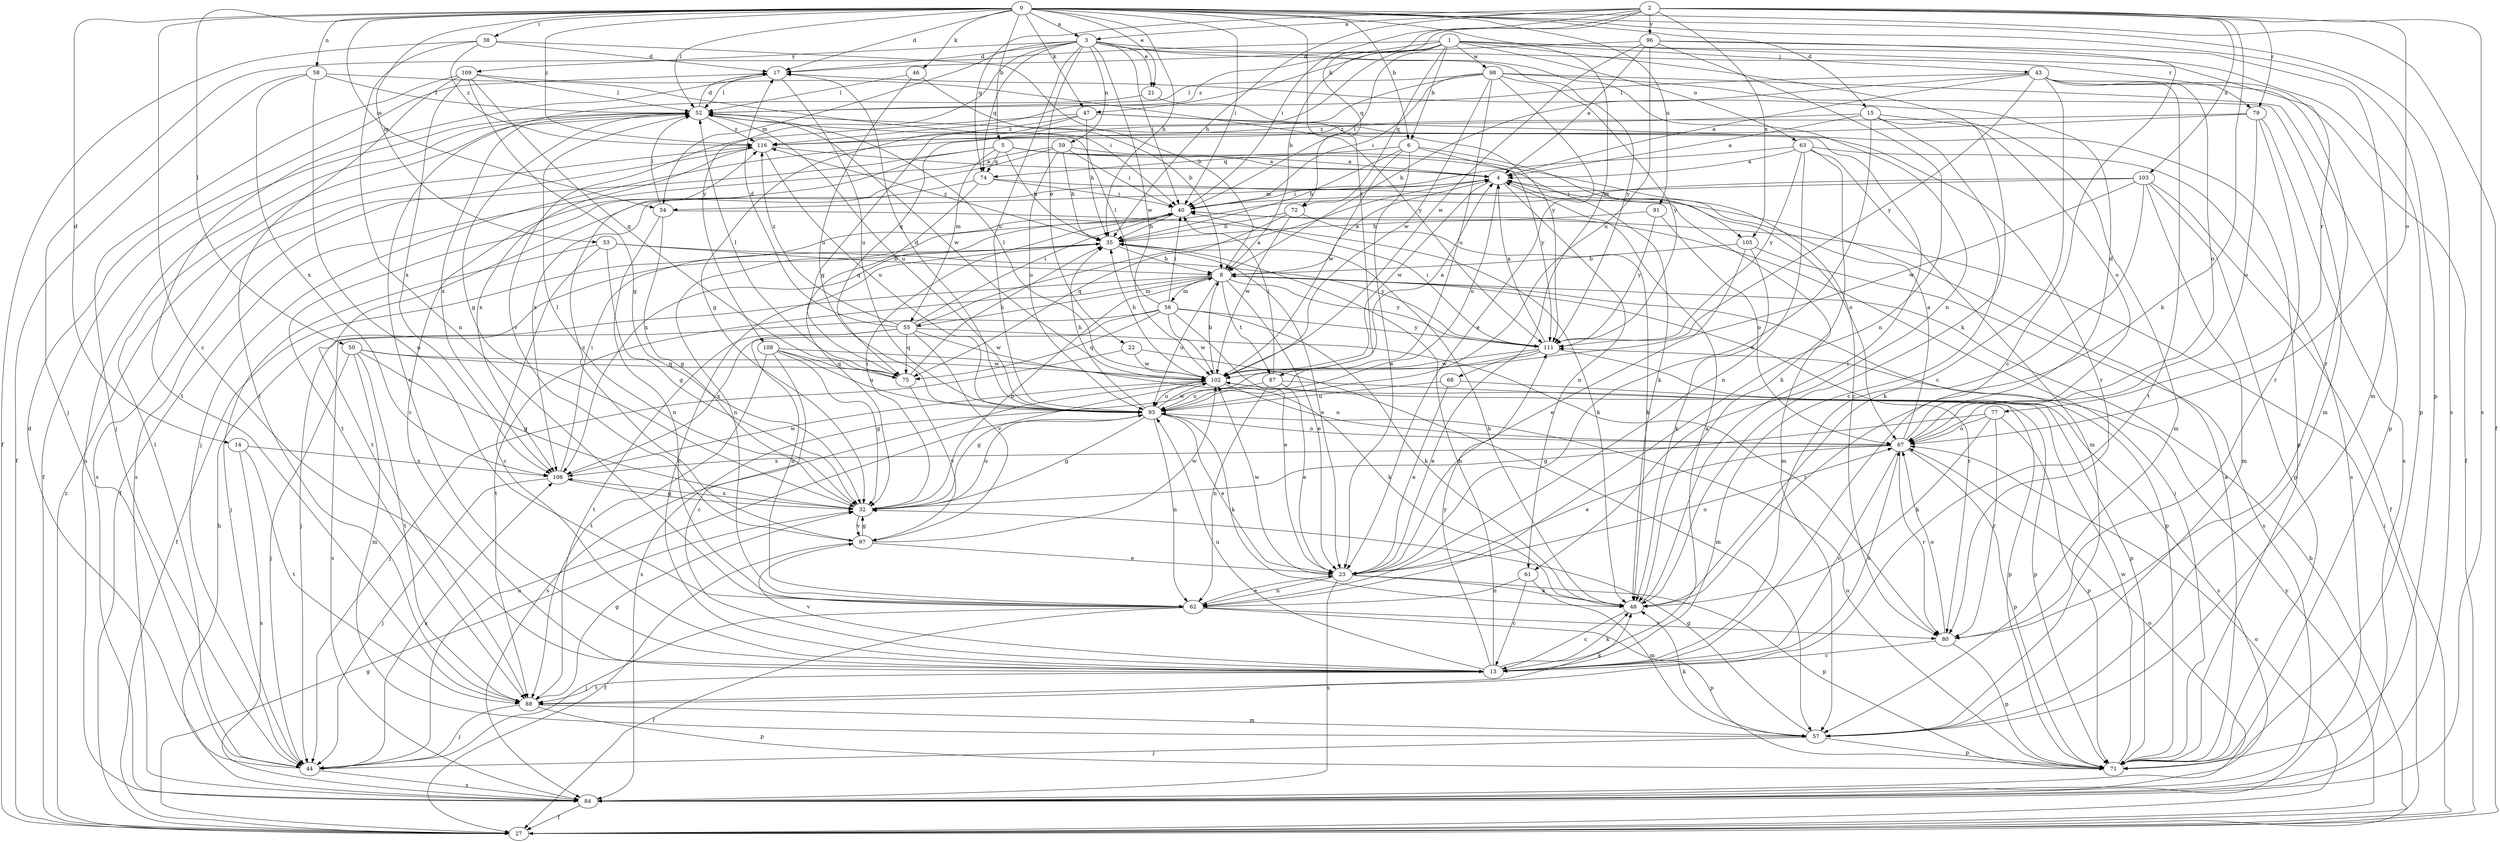 strict digraph  {
0;
1;
2;
3;
4;
5;
6;
8;
13;
14;
15;
17;
21;
22;
23;
27;
32;
35;
38;
40;
43;
44;
46;
47;
48;
50;
52;
53;
54;
55;
56;
57;
58;
59;
61;
62;
63;
67;
68;
71;
72;
74;
75;
77;
79;
80;
84;
87;
88;
91;
93;
96;
97;
98;
102;
103;
105;
106;
108;
109;
111;
116;
0 -> 3  [label=a];
0 -> 5  [label=b];
0 -> 6  [label=b];
0 -> 13  [label=c];
0 -> 14  [label=d];
0 -> 15  [label=d];
0 -> 17  [label=d];
0 -> 21  [label=e];
0 -> 27  [label=f];
0 -> 35  [label=h];
0 -> 38  [label=i];
0 -> 40  [label=i];
0 -> 46  [label=k];
0 -> 47  [label=k];
0 -> 50  [label=l];
0 -> 52  [label=l];
0 -> 53  [label=m];
0 -> 54  [label=m];
0 -> 58  [label=n];
0 -> 68  [label=p];
0 -> 71  [label=p];
0 -> 84  [label=s];
0 -> 87  [label=t];
0 -> 91  [label=u];
0 -> 116  [label=z];
1 -> 6  [label=b];
1 -> 32  [label=g];
1 -> 40  [label=i];
1 -> 43  [label=j];
1 -> 44  [label=j];
1 -> 47  [label=k];
1 -> 48  [label=k];
1 -> 63  [label=o];
1 -> 71  [label=p];
1 -> 72  [label=q];
1 -> 77  [label=r];
1 -> 98  [label=w];
1 -> 116  [label=z];
2 -> 3  [label=a];
2 -> 8  [label=b];
2 -> 35  [label=h];
2 -> 40  [label=i];
2 -> 48  [label=k];
2 -> 67  [label=o];
2 -> 72  [label=q];
2 -> 74  [label=q];
2 -> 79  [label=r];
2 -> 84  [label=s];
2 -> 96  [label=v];
2 -> 103  [label=x];
2 -> 105  [label=x];
3 -> 17  [label=d];
3 -> 21  [label=e];
3 -> 22  [label=e];
3 -> 40  [label=i];
3 -> 54  [label=m];
3 -> 59  [label=n];
3 -> 61  [label=n];
3 -> 74  [label=q];
3 -> 79  [label=r];
3 -> 93  [label=u];
3 -> 102  [label=w];
3 -> 108  [label=y];
3 -> 109  [label=y];
3 -> 111  [label=y];
4 -> 40  [label=i];
4 -> 54  [label=m];
4 -> 61  [label=n];
4 -> 67  [label=o];
4 -> 93  [label=u];
4 -> 102  [label=w];
5 -> 4  [label=a];
5 -> 13  [label=c];
5 -> 35  [label=h];
5 -> 48  [label=k];
5 -> 55  [label=m];
5 -> 74  [label=q];
5 -> 80  [label=r];
5 -> 84  [label=s];
6 -> 23  [label=e];
6 -> 35  [label=h];
6 -> 74  [label=q];
6 -> 102  [label=w];
6 -> 105  [label=x];
6 -> 111  [label=y];
8 -> 4  [label=a];
8 -> 23  [label=e];
8 -> 44  [label=j];
8 -> 55  [label=m];
8 -> 56  [label=m];
8 -> 71  [label=p];
8 -> 80  [label=r];
8 -> 87  [label=t];
8 -> 88  [label=t];
8 -> 93  [label=u];
8 -> 111  [label=y];
13 -> 4  [label=a];
13 -> 35  [label=h];
13 -> 48  [label=k];
13 -> 67  [label=o];
13 -> 88  [label=t];
13 -> 93  [label=u];
13 -> 97  [label=v];
13 -> 111  [label=y];
14 -> 84  [label=s];
14 -> 88  [label=t];
14 -> 106  [label=x];
15 -> 4  [label=a];
15 -> 13  [label=c];
15 -> 23  [label=e];
15 -> 57  [label=m];
15 -> 67  [label=o];
15 -> 116  [label=z];
17 -> 52  [label=l];
17 -> 88  [label=t];
17 -> 93  [label=u];
21 -> 13  [label=c];
21 -> 111  [label=y];
22 -> 44  [label=j];
22 -> 57  [label=m];
22 -> 102  [label=w];
23 -> 48  [label=k];
23 -> 62  [label=n];
23 -> 67  [label=o];
23 -> 71  [label=p];
23 -> 84  [label=s];
23 -> 102  [label=w];
27 -> 8  [label=b];
27 -> 32  [label=g];
27 -> 40  [label=i];
27 -> 67  [label=o];
27 -> 111  [label=y];
27 -> 116  [label=z];
32 -> 8  [label=b];
32 -> 40  [label=i];
32 -> 52  [label=l];
32 -> 93  [label=u];
32 -> 97  [label=v];
32 -> 106  [label=x];
35 -> 8  [label=b];
35 -> 13  [label=c];
35 -> 23  [label=e];
35 -> 27  [label=f];
35 -> 116  [label=z];
38 -> 8  [label=b];
38 -> 17  [label=d];
38 -> 27  [label=f];
38 -> 62  [label=n];
38 -> 116  [label=z];
40 -> 35  [label=h];
40 -> 62  [label=n];
43 -> 4  [label=a];
43 -> 8  [label=b];
43 -> 13  [label=c];
43 -> 27  [label=f];
43 -> 52  [label=l];
43 -> 67  [label=o];
43 -> 80  [label=r];
43 -> 88  [label=t];
43 -> 111  [label=y];
44 -> 17  [label=d];
44 -> 52  [label=l];
44 -> 84  [label=s];
44 -> 93  [label=u];
44 -> 106  [label=x];
46 -> 8  [label=b];
46 -> 52  [label=l];
46 -> 93  [label=u];
47 -> 32  [label=g];
47 -> 35  [label=h];
47 -> 71  [label=p];
47 -> 80  [label=r];
47 -> 97  [label=v];
47 -> 116  [label=z];
48 -> 13  [label=c];
48 -> 35  [label=h];
48 -> 52  [label=l];
50 -> 32  [label=g];
50 -> 44  [label=j];
50 -> 57  [label=m];
50 -> 75  [label=q];
50 -> 88  [label=t];
50 -> 102  [label=w];
52 -> 17  [label=d];
52 -> 27  [label=f];
52 -> 32  [label=g];
52 -> 84  [label=s];
52 -> 93  [label=u];
52 -> 102  [label=w];
52 -> 106  [label=x];
52 -> 116  [label=z];
53 -> 8  [label=b];
53 -> 13  [label=c];
53 -> 32  [label=g];
53 -> 44  [label=j];
53 -> 111  [label=y];
54 -> 32  [label=g];
54 -> 48  [label=k];
54 -> 52  [label=l];
54 -> 62  [label=n];
55 -> 4  [label=a];
55 -> 17  [label=d];
55 -> 40  [label=i];
55 -> 62  [label=n];
55 -> 75  [label=q];
55 -> 80  [label=r];
55 -> 88  [label=t];
55 -> 97  [label=v];
55 -> 102  [label=w];
55 -> 116  [label=z];
56 -> 23  [label=e];
56 -> 40  [label=i];
56 -> 48  [label=k];
56 -> 52  [label=l];
56 -> 75  [label=q];
56 -> 84  [label=s];
56 -> 102  [label=w];
56 -> 106  [label=x];
56 -> 111  [label=y];
57 -> 32  [label=g];
57 -> 44  [label=j];
57 -> 48  [label=k];
57 -> 71  [label=p];
58 -> 27  [label=f];
58 -> 40  [label=i];
58 -> 52  [label=l];
58 -> 62  [label=n];
58 -> 106  [label=x];
59 -> 4  [label=a];
59 -> 27  [label=f];
59 -> 35  [label=h];
59 -> 40  [label=i];
59 -> 88  [label=t];
59 -> 93  [label=u];
61 -> 13  [label=c];
61 -> 57  [label=m];
61 -> 62  [label=n];
62 -> 23  [label=e];
62 -> 27  [label=f];
62 -> 44  [label=j];
62 -> 71  [label=p];
62 -> 80  [label=r];
63 -> 4  [label=a];
63 -> 48  [label=k];
63 -> 57  [label=m];
63 -> 62  [label=n];
63 -> 84  [label=s];
63 -> 106  [label=x];
63 -> 111  [label=y];
67 -> 4  [label=a];
67 -> 13  [label=c];
67 -> 17  [label=d];
67 -> 23  [label=e];
67 -> 71  [label=p];
67 -> 80  [label=r];
67 -> 106  [label=x];
68 -> 23  [label=e];
68 -> 84  [label=s];
68 -> 93  [label=u];
71 -> 4  [label=a];
71 -> 40  [label=i];
71 -> 93  [label=u];
71 -> 102  [label=w];
72 -> 35  [label=h];
72 -> 48  [label=k];
72 -> 75  [label=q];
72 -> 102  [label=w];
74 -> 40  [label=i];
74 -> 57  [label=m];
74 -> 75  [label=q];
74 -> 88  [label=t];
75 -> 35  [label=h];
75 -> 52  [label=l];
75 -> 97  [label=v];
77 -> 32  [label=g];
77 -> 48  [label=k];
77 -> 67  [label=o];
77 -> 71  [label=p];
77 -> 80  [label=r];
79 -> 44  [label=j];
79 -> 67  [label=o];
79 -> 80  [label=r];
79 -> 84  [label=s];
79 -> 116  [label=z];
80 -> 13  [label=c];
80 -> 67  [label=o];
80 -> 71  [label=p];
84 -> 27  [label=f];
84 -> 35  [label=h];
84 -> 67  [label=o];
87 -> 23  [label=e];
87 -> 40  [label=i];
87 -> 62  [label=n];
87 -> 71  [label=p];
87 -> 93  [label=u];
88 -> 32  [label=g];
88 -> 44  [label=j];
88 -> 48  [label=k];
88 -> 57  [label=m];
88 -> 71  [label=p];
91 -> 35  [label=h];
91 -> 67  [label=o];
91 -> 111  [label=y];
93 -> 17  [label=d];
93 -> 23  [label=e];
93 -> 32  [label=g];
93 -> 35  [label=h];
93 -> 48  [label=k];
93 -> 62  [label=n];
93 -> 67  [label=o];
93 -> 102  [label=w];
96 -> 4  [label=a];
96 -> 13  [label=c];
96 -> 17  [label=d];
96 -> 57  [label=m];
96 -> 62  [label=n];
96 -> 93  [label=u];
96 -> 102  [label=w];
97 -> 23  [label=e];
97 -> 27  [label=f];
97 -> 32  [label=g];
97 -> 102  [label=w];
97 -> 116  [label=z];
98 -> 23  [label=e];
98 -> 40  [label=i];
98 -> 52  [label=l];
98 -> 57  [label=m];
98 -> 71  [label=p];
98 -> 75  [label=q];
98 -> 93  [label=u];
98 -> 102  [label=w];
98 -> 111  [label=y];
102 -> 4  [label=a];
102 -> 8  [label=b];
102 -> 32  [label=g];
102 -> 35  [label=h];
102 -> 52  [label=l];
102 -> 67  [label=o];
102 -> 71  [label=p];
102 -> 84  [label=s];
102 -> 93  [label=u];
103 -> 27  [label=f];
103 -> 40  [label=i];
103 -> 48  [label=k];
103 -> 57  [label=m];
103 -> 71  [label=p];
103 -> 102  [label=w];
103 -> 106  [label=x];
105 -> 8  [label=b];
105 -> 23  [label=e];
105 -> 48  [label=k];
105 -> 84  [label=s];
106 -> 32  [label=g];
106 -> 40  [label=i];
106 -> 44  [label=j];
106 -> 102  [label=w];
108 -> 13  [label=c];
108 -> 32  [label=g];
108 -> 48  [label=k];
108 -> 75  [label=q];
108 -> 88  [label=t];
108 -> 93  [label=u];
109 -> 32  [label=g];
109 -> 44  [label=j];
109 -> 52  [label=l];
109 -> 75  [label=q];
109 -> 88  [label=t];
109 -> 106  [label=x];
109 -> 111  [label=y];
111 -> 4  [label=a];
111 -> 23  [label=e];
111 -> 40  [label=i];
111 -> 71  [label=p];
111 -> 84  [label=s];
111 -> 102  [label=w];
116 -> 4  [label=a];
116 -> 84  [label=s];
116 -> 93  [label=u];
116 -> 106  [label=x];
}
